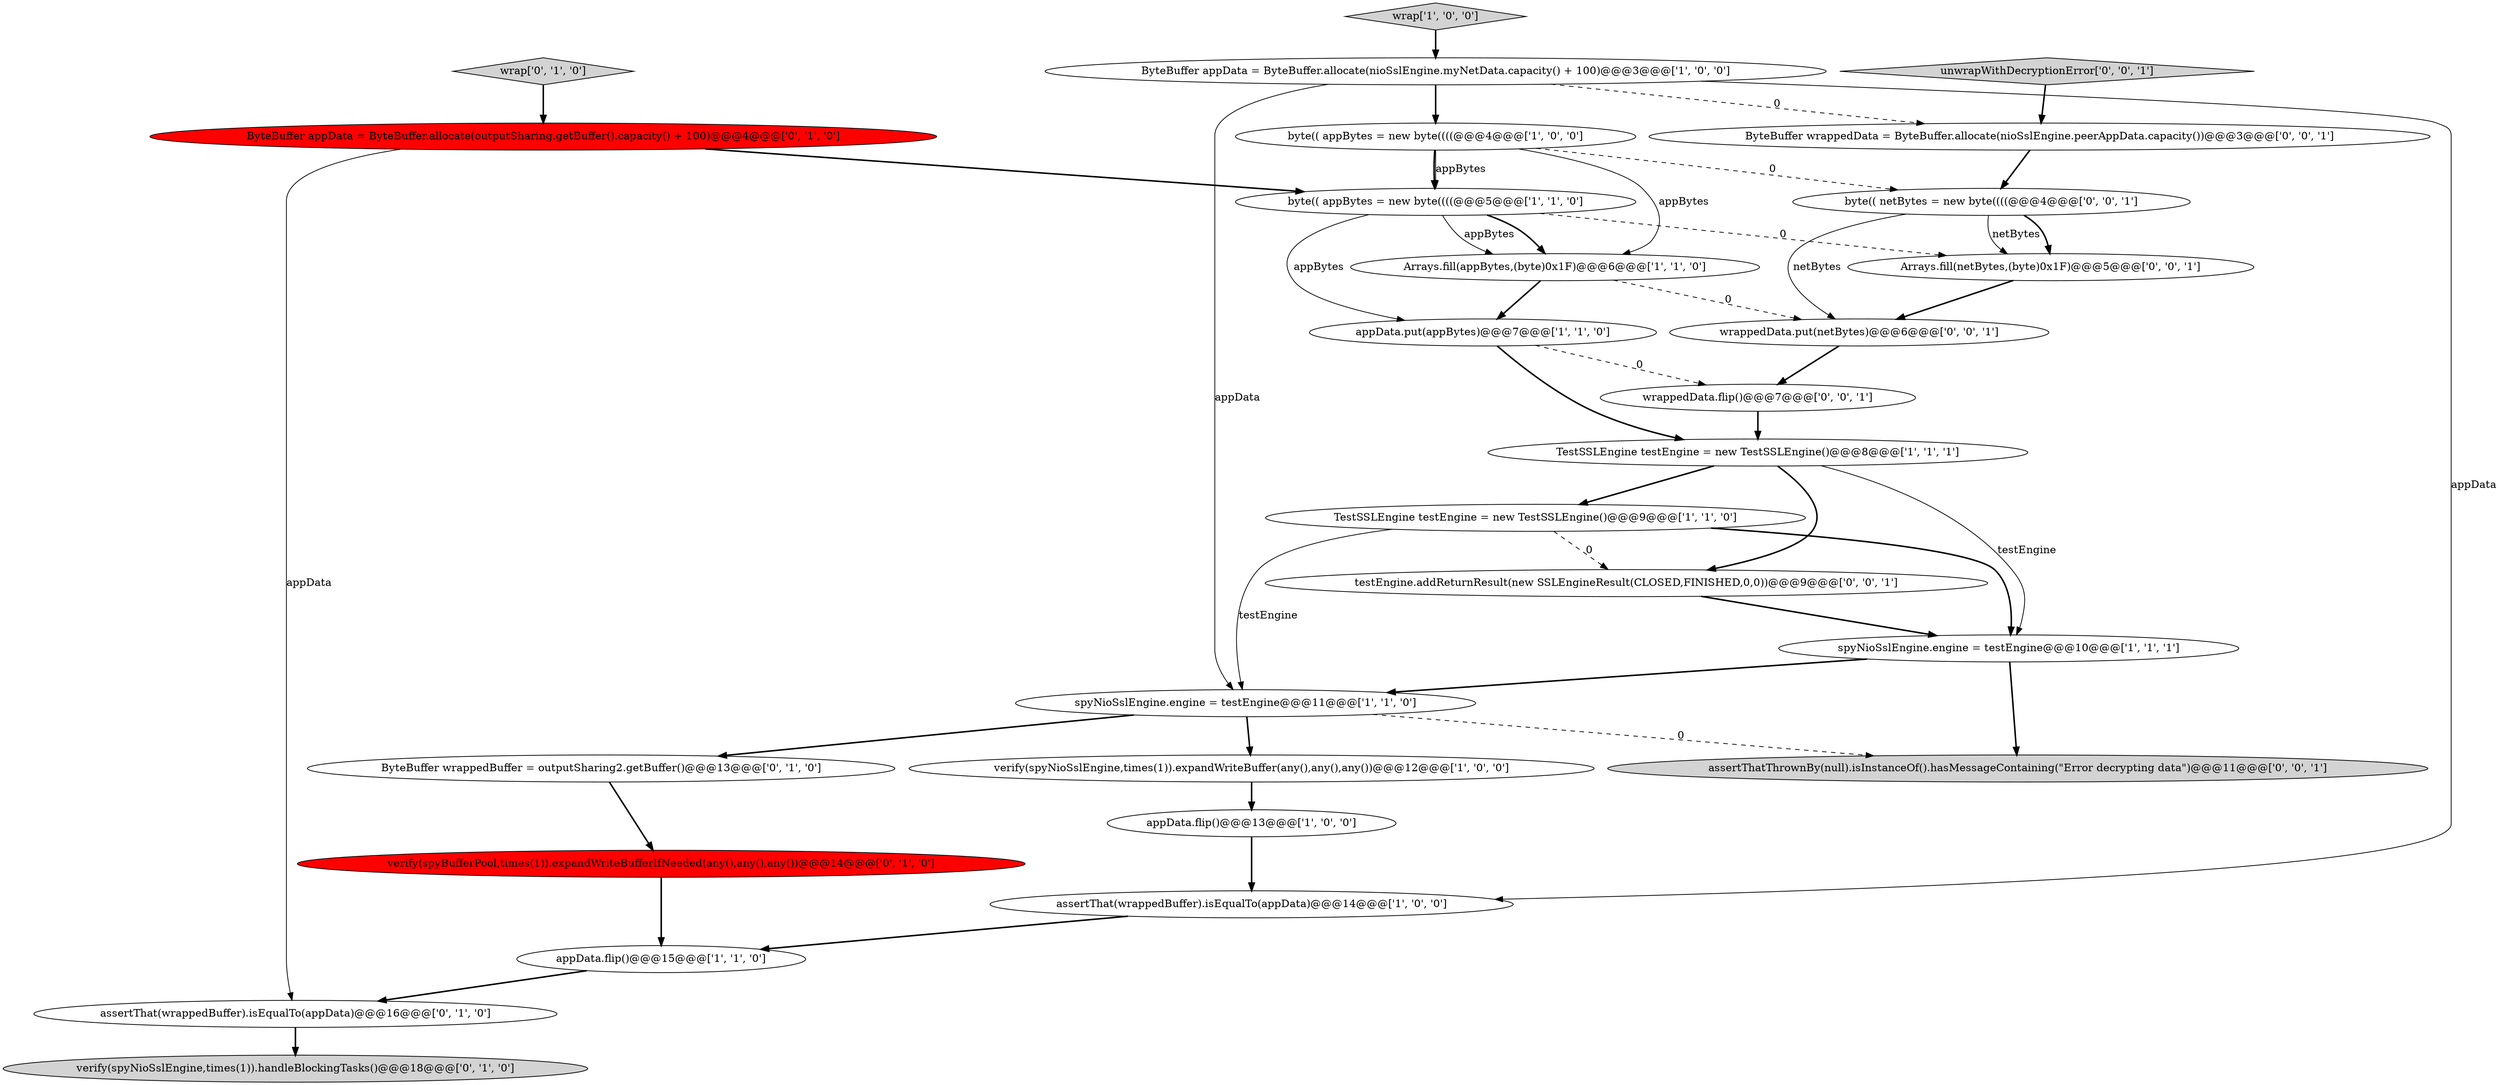 digraph {
6 [style = filled, label = "appData.flip()@@@13@@@['1', '0', '0']", fillcolor = white, shape = ellipse image = "AAA0AAABBB1BBB"];
11 [style = filled, label = "byte(( appBytes = new byte((((@@@5@@@['1', '1', '0']", fillcolor = white, shape = ellipse image = "AAA0AAABBB1BBB"];
17 [style = filled, label = "verify(spyNioSslEngine,times(1)).handleBlockingTasks()@@@18@@@['0', '1', '0']", fillcolor = lightgray, shape = ellipse image = "AAA0AAABBB2BBB"];
15 [style = filled, label = "ByteBuffer appData = ByteBuffer.allocate(outputSharing.getBuffer().capacity() + 100)@@@4@@@['0', '1', '0']", fillcolor = red, shape = ellipse image = "AAA1AAABBB2BBB"];
14 [style = filled, label = "wrap['0', '1', '0']", fillcolor = lightgray, shape = diamond image = "AAA0AAABBB2BBB"];
25 [style = filled, label = "ByteBuffer wrappedData = ByteBuffer.allocate(nioSslEngine.peerAppData.capacity())@@@3@@@['0', '0', '1']", fillcolor = white, shape = ellipse image = "AAA0AAABBB3BBB"];
24 [style = filled, label = "wrappedData.put(netBytes)@@@6@@@['0', '0', '1']", fillcolor = white, shape = ellipse image = "AAA0AAABBB3BBB"];
4 [style = filled, label = "Arrays.fill(appBytes,(byte)0x1F)@@@6@@@['1', '1', '0']", fillcolor = white, shape = ellipse image = "AAA0AAABBB1BBB"];
13 [style = filled, label = "wrap['1', '0', '0']", fillcolor = lightgray, shape = diamond image = "AAA0AAABBB1BBB"];
9 [style = filled, label = "TestSSLEngine testEngine = new TestSSLEngine()@@@8@@@['1', '1', '1']", fillcolor = white, shape = ellipse image = "AAA0AAABBB1BBB"];
1 [style = filled, label = "appData.put(appBytes)@@@7@@@['1', '1', '0']", fillcolor = white, shape = ellipse image = "AAA0AAABBB1BBB"];
26 [style = filled, label = "Arrays.fill(netBytes,(byte)0x1F)@@@5@@@['0', '0', '1']", fillcolor = white, shape = ellipse image = "AAA0AAABBB3BBB"];
16 [style = filled, label = "verify(spyBufferPool,times(1)).expandWriteBufferIfNeeded(any(),any(),any())@@@14@@@['0', '1', '0']", fillcolor = red, shape = ellipse image = "AAA1AAABBB2BBB"];
21 [style = filled, label = "unwrapWithDecryptionError['0', '0', '1']", fillcolor = lightgray, shape = diamond image = "AAA0AAABBB3BBB"];
27 [style = filled, label = "byte(( netBytes = new byte((((@@@4@@@['0', '0', '1']", fillcolor = white, shape = ellipse image = "AAA0AAABBB3BBB"];
3 [style = filled, label = "byte(( appBytes = new byte((((@@@4@@@['1', '0', '0']", fillcolor = white, shape = ellipse image = "AAA0AAABBB1BBB"];
20 [style = filled, label = "testEngine.addReturnResult(new SSLEngineResult(CLOSED,FINISHED,0,0))@@@9@@@['0', '0', '1']", fillcolor = white, shape = ellipse image = "AAA0AAABBB3BBB"];
12 [style = filled, label = "ByteBuffer appData = ByteBuffer.allocate(nioSslEngine.myNetData.capacity() + 100)@@@3@@@['1', '0', '0']", fillcolor = white, shape = ellipse image = "AAA0AAABBB1BBB"];
18 [style = filled, label = "assertThat(wrappedBuffer).isEqualTo(appData)@@@16@@@['0', '1', '0']", fillcolor = white, shape = ellipse image = "AAA0AAABBB2BBB"];
0 [style = filled, label = "spyNioSslEngine.engine = testEngine@@@10@@@['1', '1', '1']", fillcolor = white, shape = ellipse image = "AAA0AAABBB1BBB"];
7 [style = filled, label = "TestSSLEngine testEngine = new TestSSLEngine()@@@9@@@['1', '1', '0']", fillcolor = white, shape = ellipse image = "AAA0AAABBB1BBB"];
8 [style = filled, label = "spyNioSslEngine.engine = testEngine@@@11@@@['1', '1', '0']", fillcolor = white, shape = ellipse image = "AAA0AAABBB1BBB"];
19 [style = filled, label = "ByteBuffer wrappedBuffer = outputSharing2.getBuffer()@@@13@@@['0', '1', '0']", fillcolor = white, shape = ellipse image = "AAA0AAABBB2BBB"];
5 [style = filled, label = "verify(spyNioSslEngine,times(1)).expandWriteBuffer(any(),any(),any())@@@12@@@['1', '0', '0']", fillcolor = white, shape = ellipse image = "AAA0AAABBB1BBB"];
23 [style = filled, label = "wrappedData.flip()@@@7@@@['0', '0', '1']", fillcolor = white, shape = ellipse image = "AAA0AAABBB3BBB"];
2 [style = filled, label = "assertThat(wrappedBuffer).isEqualTo(appData)@@@14@@@['1', '0', '0']", fillcolor = white, shape = ellipse image = "AAA0AAABBB1BBB"];
10 [style = filled, label = "appData.flip()@@@15@@@['1', '1', '0']", fillcolor = white, shape = ellipse image = "AAA0AAABBB1BBB"];
22 [style = filled, label = "assertThatThrownBy(null).isInstanceOf().hasMessageContaining(\"Error decrypting data\")@@@11@@@['0', '0', '1']", fillcolor = lightgray, shape = ellipse image = "AAA0AAABBB3BBB"];
10->18 [style = bold, label=""];
9->0 [style = solid, label="testEngine"];
3->11 [style = solid, label="appBytes"];
16->10 [style = bold, label=""];
7->8 [style = solid, label="testEngine"];
8->19 [style = bold, label=""];
11->1 [style = solid, label="appBytes"];
3->27 [style = dashed, label="0"];
11->4 [style = bold, label=""];
20->0 [style = bold, label=""];
11->4 [style = solid, label="appBytes"];
11->26 [style = dashed, label="0"];
3->11 [style = bold, label=""];
3->4 [style = solid, label="appBytes"];
18->17 [style = bold, label=""];
7->20 [style = dashed, label="0"];
9->20 [style = bold, label=""];
7->0 [style = bold, label=""];
21->25 [style = bold, label=""];
9->7 [style = bold, label=""];
2->10 [style = bold, label=""];
26->24 [style = bold, label=""];
24->23 [style = bold, label=""];
27->26 [style = solid, label="netBytes"];
27->24 [style = solid, label="netBytes"];
1->9 [style = bold, label=""];
19->16 [style = bold, label=""];
6->2 [style = bold, label=""];
25->27 [style = bold, label=""];
8->22 [style = dashed, label="0"];
12->2 [style = solid, label="appData"];
13->12 [style = bold, label=""];
12->25 [style = dashed, label="0"];
5->6 [style = bold, label=""];
8->5 [style = bold, label=""];
15->11 [style = bold, label=""];
12->8 [style = solid, label="appData"];
0->22 [style = bold, label=""];
0->8 [style = bold, label=""];
14->15 [style = bold, label=""];
4->1 [style = bold, label=""];
12->3 [style = bold, label=""];
4->24 [style = dashed, label="0"];
23->9 [style = bold, label=""];
1->23 [style = dashed, label="0"];
15->18 [style = solid, label="appData"];
27->26 [style = bold, label=""];
}

